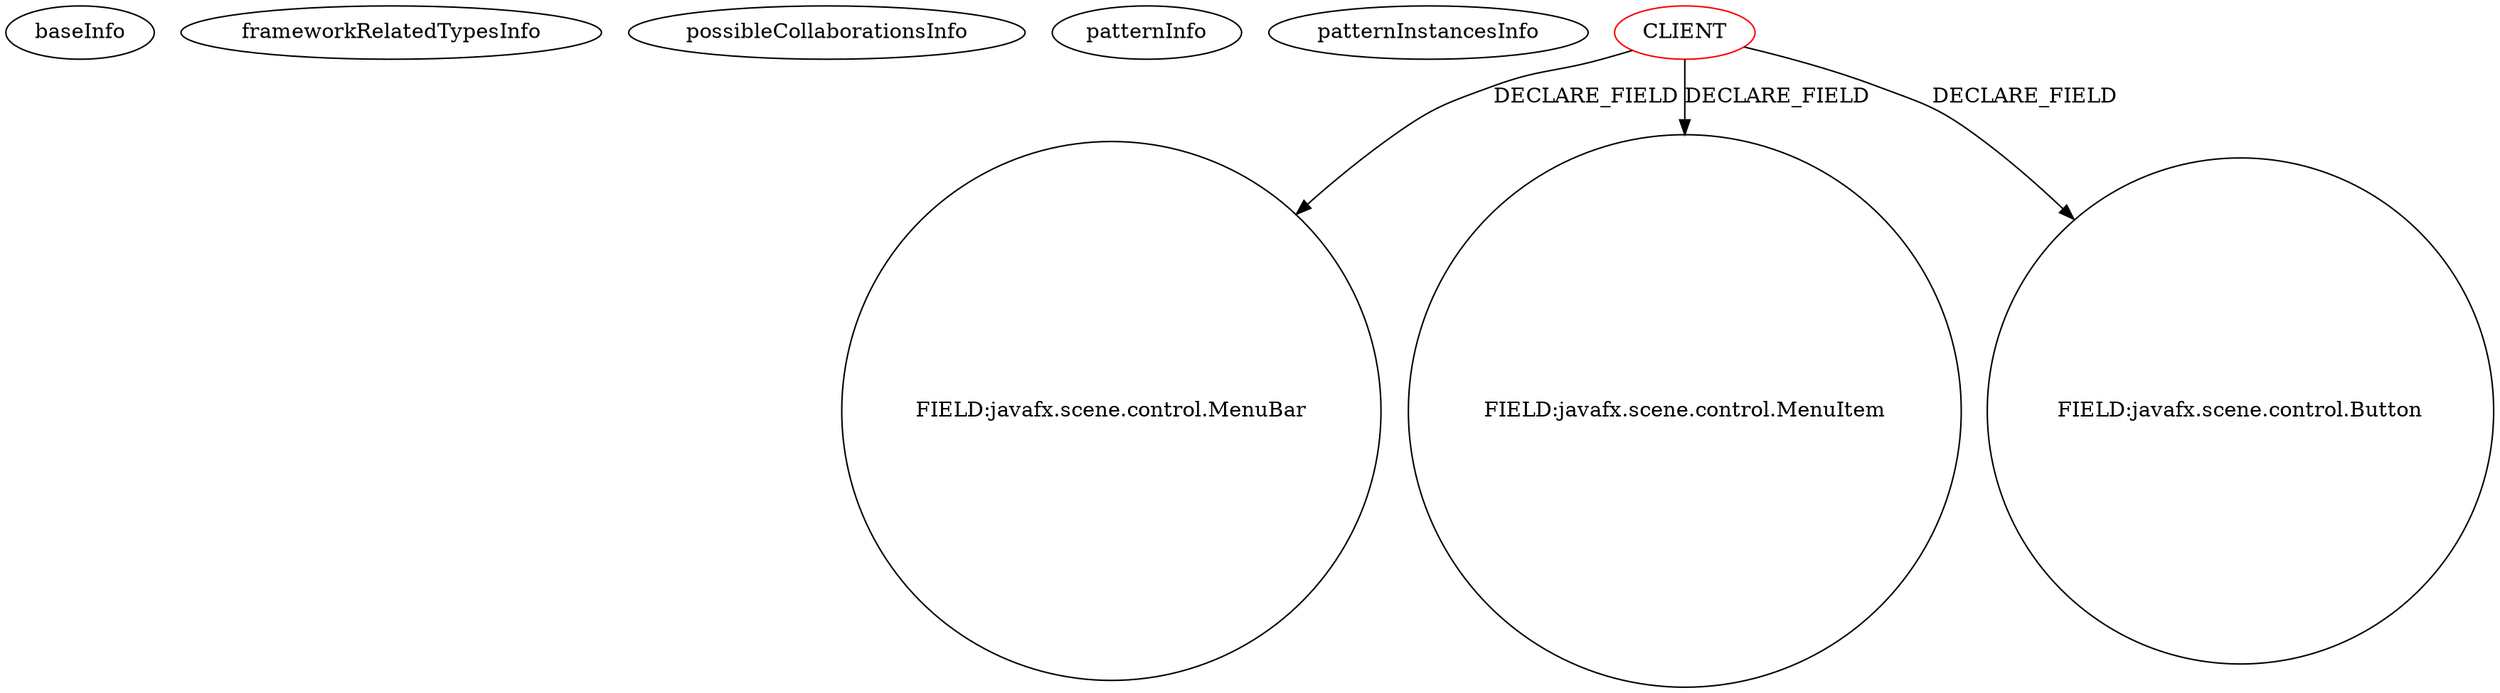 digraph {
baseInfo[graphId=2456,category="pattern",isAnonymous=false,possibleRelation=false]
frameworkRelatedTypesInfo[]
possibleCollaborationsInfo[]
patternInfo[frequency=6.0,patternRootClient=0]
patternInstancesInfo[0="zvakanaka-bitbit~/zvakanaka-bitbit/bitbit-master/src/bitbit/BitBit.java~BitBit~4923",1="JustinAarden-C2J-Stamboom~/JustinAarden-C2J-Stamboom/C2J-Stamboom-master/src/stamboom/gui/StamboomFXController.java~StamboomFXController~734",2="Edenm-BlackJack~/Edenm-BlackJack/BlackJack-master/src/View/TableController.java~TableController~394",3="ICastro17-ProjectChatJava~/ICastro17-ProjectChatJava/ProjectChatJava-master/src/cliente/gui/TelaChatController.java~TelaChatController~532",4="svadlamudi-GaussJordanElimination~/svadlamudi-GaussJordanElimination/GaussJordanElimination-master/src/gauss/jordan/elimination/MainController.java~MainController~4396",5="bjornbil-reservatie~/bjornbil-reservatie/reservatie-master/ReservatieKommaFinal/src/be/khleuven/bjornbillen/controller/MainController.java~MainController~2178"]
44[label="FIELD:javafx.scene.control.MenuBar",vertexType="FIELD_DECLARATION",isFrameworkType=false,shape=circle]
0[label="CLIENT",vertexType="ROOT_CLIENT_CLASS_DECLARATION",isFrameworkType=false,color=red]
50[label="FIELD:javafx.scene.control.MenuItem",vertexType="FIELD_DECLARATION",isFrameworkType=false,shape=circle]
16[label="FIELD:javafx.scene.control.Button",vertexType="FIELD_DECLARATION",isFrameworkType=false,shape=circle]
0->16[label="DECLARE_FIELD"]
0->50[label="DECLARE_FIELD"]
0->44[label="DECLARE_FIELD"]
}
